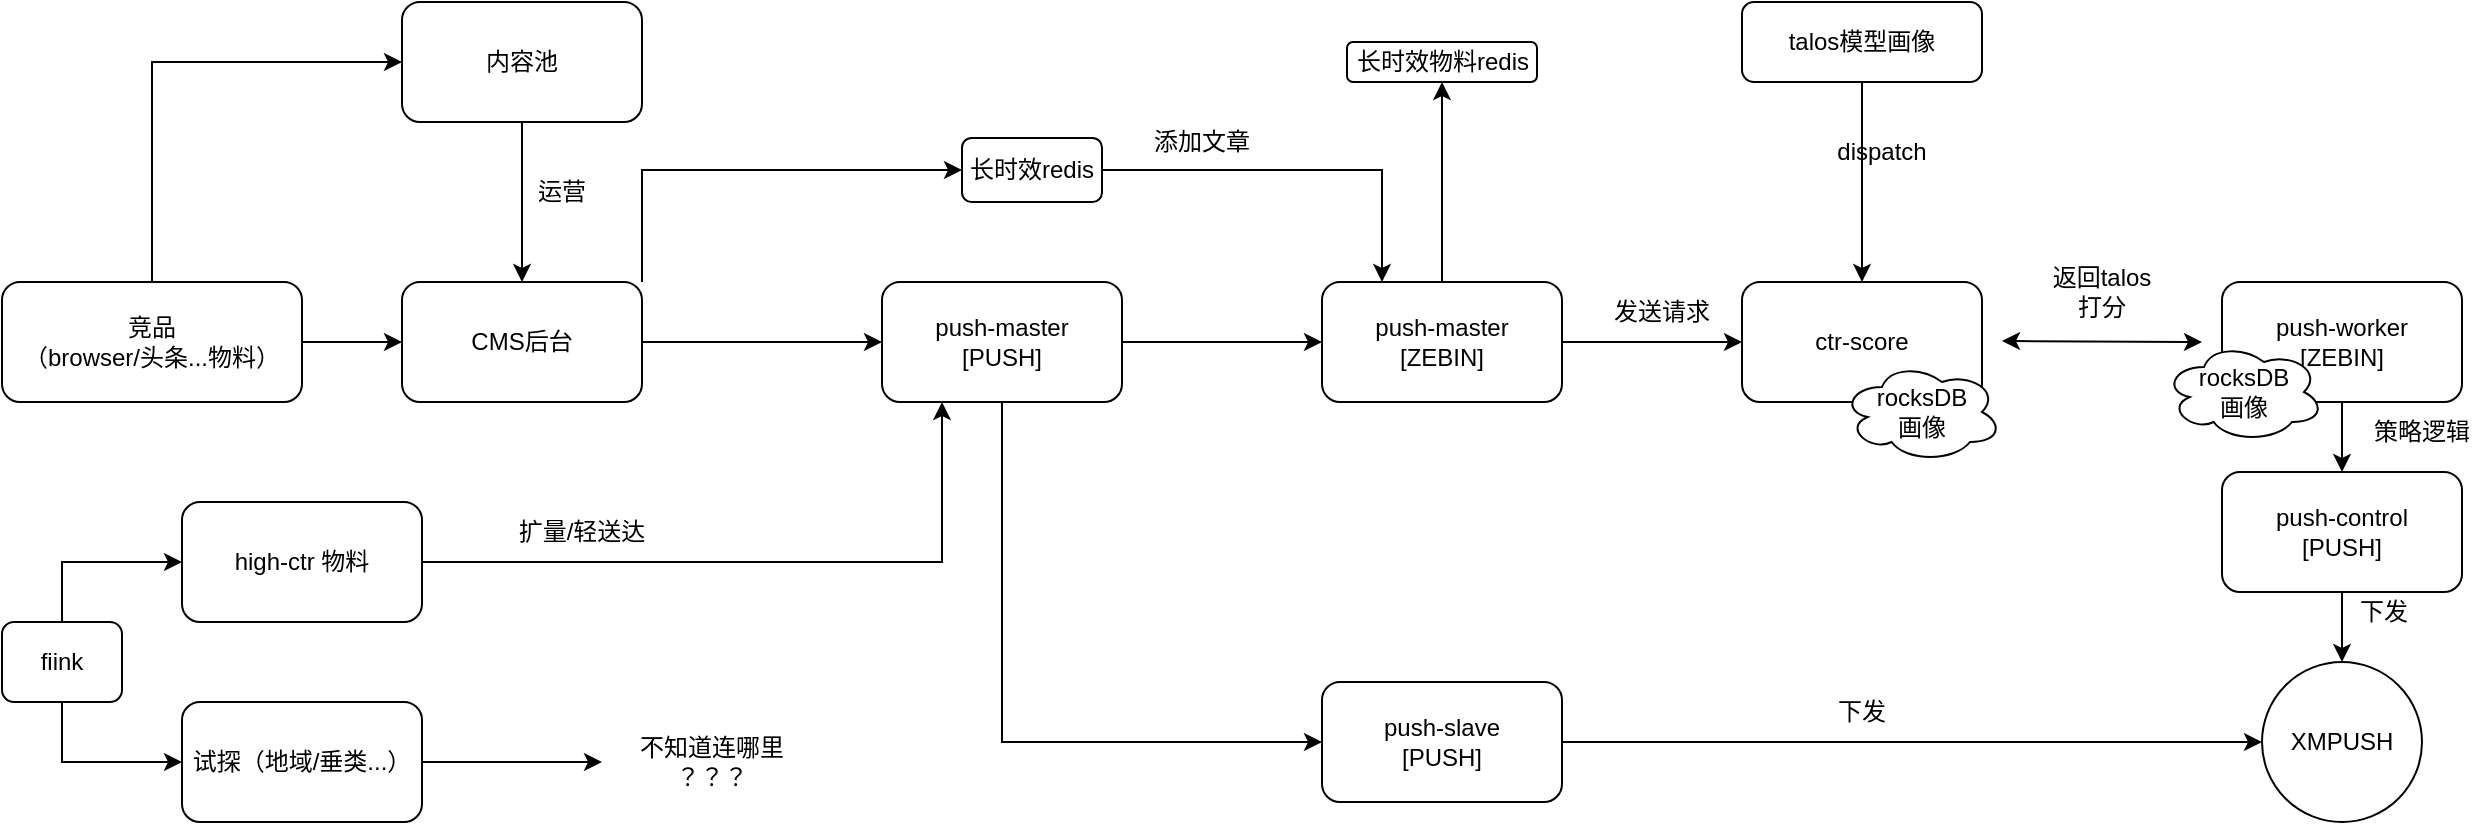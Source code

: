 <mxfile version="16.2.7" type="github">
  <diagram id="DitLQs0JtN2Mt3FmFzSz" name="Page-1">
    <mxGraphModel dx="1334" dy="806" grid="1" gridSize="10" guides="1" tooltips="1" connect="1" arrows="1" fold="1" page="1" pageScale="1" pageWidth="827" pageHeight="1169" math="0" shadow="0">
      <root>
        <mxCell id="0" />
        <mxCell id="1" parent="0" />
        <mxCell id="1dthCgxFfcsSectLN79W-5" style="edgeStyle=orthogonalEdgeStyle;rounded=0;orthogonalLoop=1;jettySize=auto;html=1;exitX=0.5;exitY=0;exitDx=0;exitDy=0;entryX=0;entryY=0.5;entryDx=0;entryDy=0;" edge="1" parent="1" source="1dthCgxFfcsSectLN79W-1" target="1dthCgxFfcsSectLN79W-2">
          <mxGeometry relative="1" as="geometry" />
        </mxCell>
        <mxCell id="1dthCgxFfcsSectLN79W-6" style="edgeStyle=orthogonalEdgeStyle;rounded=0;orthogonalLoop=1;jettySize=auto;html=1;exitX=1;exitY=0.5;exitDx=0;exitDy=0;entryX=0;entryY=0.5;entryDx=0;entryDy=0;" edge="1" parent="1" source="1dthCgxFfcsSectLN79W-1" target="1dthCgxFfcsSectLN79W-3">
          <mxGeometry relative="1" as="geometry" />
        </mxCell>
        <mxCell id="1dthCgxFfcsSectLN79W-1" value="竞品&lt;br style=&quot;box-sizing: content-box ; margin: 0px ; padding: 0px&quot;&gt;（browser/头条...物料）" style="rounded=1;whiteSpace=wrap;html=1;" vertex="1" parent="1">
          <mxGeometry x="20" y="150" width="150" height="60" as="geometry" />
        </mxCell>
        <mxCell id="1dthCgxFfcsSectLN79W-4" style="edgeStyle=orthogonalEdgeStyle;rounded=0;orthogonalLoop=1;jettySize=auto;html=1;exitX=0.5;exitY=1;exitDx=0;exitDy=0;entryX=0.5;entryY=0;entryDx=0;entryDy=0;" edge="1" parent="1" source="1dthCgxFfcsSectLN79W-2" target="1dthCgxFfcsSectLN79W-3">
          <mxGeometry relative="1" as="geometry" />
        </mxCell>
        <mxCell id="1dthCgxFfcsSectLN79W-2" value="内容池" style="rounded=1;whiteSpace=wrap;html=1;" vertex="1" parent="1">
          <mxGeometry x="220" y="10" width="120" height="60" as="geometry" />
        </mxCell>
        <mxCell id="1dthCgxFfcsSectLN79W-12" style="edgeStyle=orthogonalEdgeStyle;rounded=0;orthogonalLoop=1;jettySize=auto;html=1;exitX=1;exitY=0.5;exitDx=0;exitDy=0;" edge="1" parent="1" source="1dthCgxFfcsSectLN79W-3" target="1dthCgxFfcsSectLN79W-9">
          <mxGeometry relative="1" as="geometry" />
        </mxCell>
        <mxCell id="1dthCgxFfcsSectLN79W-32" style="edgeStyle=orthogonalEdgeStyle;rounded=0;orthogonalLoop=1;jettySize=auto;html=1;exitX=1;exitY=0;exitDx=0;exitDy=0;entryX=0;entryY=0.5;entryDx=0;entryDy=0;" edge="1" parent="1" source="1dthCgxFfcsSectLN79W-3" target="1dthCgxFfcsSectLN79W-17">
          <mxGeometry relative="1" as="geometry" />
        </mxCell>
        <mxCell id="1dthCgxFfcsSectLN79W-3" value="CMS后台" style="rounded=1;whiteSpace=wrap;html=1;" vertex="1" parent="1">
          <mxGeometry x="220" y="150" width="120" height="60" as="geometry" />
        </mxCell>
        <mxCell id="1dthCgxFfcsSectLN79W-7" value="运营" style="text;html=1;strokeColor=none;fillColor=none;align=center;verticalAlign=middle;whiteSpace=wrap;rounded=0;" vertex="1" parent="1">
          <mxGeometry x="270" y="90" width="60" height="30" as="geometry" />
        </mxCell>
        <mxCell id="1dthCgxFfcsSectLN79W-37" style="edgeStyle=orthogonalEdgeStyle;rounded=0;orthogonalLoop=1;jettySize=auto;html=1;exitX=1;exitY=0.5;exitDx=0;exitDy=0;entryX=0;entryY=0.5;entryDx=0;entryDy=0;" edge="1" parent="1" source="1dthCgxFfcsSectLN79W-9" target="1dthCgxFfcsSectLN79W-10">
          <mxGeometry relative="1" as="geometry" />
        </mxCell>
        <mxCell id="1dthCgxFfcsSectLN79W-38" style="edgeStyle=orthogonalEdgeStyle;rounded=0;orthogonalLoop=1;jettySize=auto;html=1;exitX=0.5;exitY=1;exitDx=0;exitDy=0;entryX=0;entryY=0.5;entryDx=0;entryDy=0;" edge="1" parent="1" source="1dthCgxFfcsSectLN79W-9" target="1dthCgxFfcsSectLN79W-11">
          <mxGeometry relative="1" as="geometry" />
        </mxCell>
        <mxCell id="1dthCgxFfcsSectLN79W-9" value="push-master&lt;br&gt;[PUSH]" style="rounded=1;whiteSpace=wrap;html=1;" vertex="1" parent="1">
          <mxGeometry x="460" y="150" width="120" height="60" as="geometry" />
        </mxCell>
        <mxCell id="1dthCgxFfcsSectLN79W-35" style="edgeStyle=orthogonalEdgeStyle;rounded=0;orthogonalLoop=1;jettySize=auto;html=1;exitX=0.5;exitY=0;exitDx=0;exitDy=0;entryX=0.5;entryY=1;entryDx=0;entryDy=0;" edge="1" parent="1" source="1dthCgxFfcsSectLN79W-10" target="1dthCgxFfcsSectLN79W-24">
          <mxGeometry relative="1" as="geometry" />
        </mxCell>
        <mxCell id="1dthCgxFfcsSectLN79W-44" style="edgeStyle=orthogonalEdgeStyle;rounded=0;orthogonalLoop=1;jettySize=auto;html=1;exitX=1;exitY=0.5;exitDx=0;exitDy=0;" edge="1" parent="1" source="1dthCgxFfcsSectLN79W-10">
          <mxGeometry relative="1" as="geometry">
            <mxPoint x="890" y="180" as="targetPoint" />
          </mxGeometry>
        </mxCell>
        <mxCell id="1dthCgxFfcsSectLN79W-10" value="&lt;span&gt;push-master&lt;/span&gt;&lt;br&gt;&lt;span&gt;[ZEBIN]&lt;/span&gt;" style="rounded=1;whiteSpace=wrap;html=1;" vertex="1" parent="1">
          <mxGeometry x="680" y="150" width="120" height="60" as="geometry" />
        </mxCell>
        <mxCell id="1dthCgxFfcsSectLN79W-49" style="edgeStyle=orthogonalEdgeStyle;rounded=0;orthogonalLoop=1;jettySize=auto;html=1;exitX=1;exitY=0.5;exitDx=0;exitDy=0;entryX=0;entryY=0.5;entryDx=0;entryDy=0;" edge="1" parent="1" source="1dthCgxFfcsSectLN79W-11" target="1dthCgxFfcsSectLN79W-70">
          <mxGeometry relative="1" as="geometry">
            <mxPoint x="850" y="380" as="targetPoint" />
          </mxGeometry>
        </mxCell>
        <mxCell id="1dthCgxFfcsSectLN79W-11" value="push-slave&lt;br&gt;[PUSH]" style="rounded=1;whiteSpace=wrap;html=1;" vertex="1" parent="1">
          <mxGeometry x="680" y="350" width="120" height="60" as="geometry" />
        </mxCell>
        <mxCell id="1dthCgxFfcsSectLN79W-40" style="edgeStyle=orthogonalEdgeStyle;rounded=0;orthogonalLoop=1;jettySize=auto;html=1;exitX=1;exitY=0.5;exitDx=0;exitDy=0;entryX=0.25;entryY=0;entryDx=0;entryDy=0;" edge="1" parent="1" source="1dthCgxFfcsSectLN79W-17" target="1dthCgxFfcsSectLN79W-10">
          <mxGeometry relative="1" as="geometry" />
        </mxCell>
        <mxCell id="1dthCgxFfcsSectLN79W-17" value="长时效redis" style="rounded=1;whiteSpace=wrap;html=1;" vertex="1" parent="1">
          <mxGeometry x="500" y="78" width="70" height="32" as="geometry" />
        </mxCell>
        <mxCell id="1dthCgxFfcsSectLN79W-24" value="长时效物料redis" style="rounded=1;whiteSpace=wrap;html=1;" vertex="1" parent="1">
          <mxGeometry x="692.5" y="30" width="95" height="20" as="geometry" />
        </mxCell>
        <mxCell id="1dthCgxFfcsSectLN79W-23" value="添加文章" style="text;html=1;strokeColor=none;fillColor=none;align=center;verticalAlign=middle;whiteSpace=wrap;rounded=0;" vertex="1" parent="1">
          <mxGeometry x="590" y="65" width="60" height="30" as="geometry" />
        </mxCell>
        <mxCell id="1dthCgxFfcsSectLN79W-47" style="edgeStyle=orthogonalEdgeStyle;rounded=0;orthogonalLoop=1;jettySize=auto;html=1;exitX=0.5;exitY=1;exitDx=0;exitDy=0;" edge="1" parent="1" target="1dthCgxFfcsSectLN79W-46">
          <mxGeometry relative="1" as="geometry">
            <mxPoint x="890" y="210" as="sourcePoint" />
          </mxGeometry>
        </mxCell>
        <mxCell id="1dthCgxFfcsSectLN79W-42" value="ctr-score" style="rounded=1;whiteSpace=wrap;html=1;" vertex="1" parent="1">
          <mxGeometry x="890" y="150" width="120" height="60" as="geometry" />
        </mxCell>
        <mxCell id="1dthCgxFfcsSectLN79W-48" style="edgeStyle=orthogonalEdgeStyle;rounded=0;orthogonalLoop=1;jettySize=auto;html=1;exitX=0.5;exitY=1;exitDx=0;exitDy=0;" edge="1" parent="1" source="1dthCgxFfcsSectLN79W-46">
          <mxGeometry relative="1" as="geometry">
            <mxPoint x="890" y="340" as="targetPoint" />
          </mxGeometry>
        </mxCell>
        <mxCell id="1dthCgxFfcsSectLN79W-59" style="edgeStyle=orthogonalEdgeStyle;rounded=0;orthogonalLoop=1;jettySize=auto;html=1;exitX=0.5;exitY=0;exitDx=0;exitDy=0;" edge="1" parent="1" source="1dthCgxFfcsSectLN79W-50" target="1dthCgxFfcsSectLN79W-52">
          <mxGeometry relative="1" as="geometry" />
        </mxCell>
        <mxCell id="1dthCgxFfcsSectLN79W-60" style="edgeStyle=orthogonalEdgeStyle;rounded=0;orthogonalLoop=1;jettySize=auto;html=1;exitX=0.5;exitY=1;exitDx=0;exitDy=0;" edge="1" parent="1" source="1dthCgxFfcsSectLN79W-50" target="1dthCgxFfcsSectLN79W-53">
          <mxGeometry relative="1" as="geometry" />
        </mxCell>
        <mxCell id="1dthCgxFfcsSectLN79W-50" value="fiink" style="rounded=1;whiteSpace=wrap;html=1;" vertex="1" parent="1">
          <mxGeometry x="20" y="320" width="60" height="40" as="geometry" />
        </mxCell>
        <mxCell id="1dthCgxFfcsSectLN79W-61" style="edgeStyle=orthogonalEdgeStyle;rounded=0;orthogonalLoop=1;jettySize=auto;html=1;exitX=1;exitY=0.5;exitDx=0;exitDy=0;entryX=0.25;entryY=1;entryDx=0;entryDy=0;" edge="1" parent="1" source="1dthCgxFfcsSectLN79W-52" target="1dthCgxFfcsSectLN79W-9">
          <mxGeometry relative="1" as="geometry" />
        </mxCell>
        <mxCell id="1dthCgxFfcsSectLN79W-52" value="high-ctr 物料" style="rounded=1;whiteSpace=wrap;html=1;" vertex="1" parent="1">
          <mxGeometry x="110" y="260" width="120" height="60" as="geometry" />
        </mxCell>
        <mxCell id="1dthCgxFfcsSectLN79W-63" style="edgeStyle=orthogonalEdgeStyle;rounded=0;orthogonalLoop=1;jettySize=auto;html=1;exitX=1;exitY=0.5;exitDx=0;exitDy=0;" edge="1" parent="1" source="1dthCgxFfcsSectLN79W-53">
          <mxGeometry relative="1" as="geometry">
            <mxPoint x="320" y="390" as="targetPoint" />
          </mxGeometry>
        </mxCell>
        <mxCell id="1dthCgxFfcsSectLN79W-53" value="试探（地域/垂类...）" style="rounded=1;whiteSpace=wrap;html=1;" vertex="1" parent="1">
          <mxGeometry x="110" y="360" width="120" height="60" as="geometry" />
        </mxCell>
        <mxCell id="1dthCgxFfcsSectLN79W-54" value="发送请求" style="text;html=1;strokeColor=none;fillColor=none;align=center;verticalAlign=middle;whiteSpace=wrap;rounded=0;" vertex="1" parent="1">
          <mxGeometry x="820" y="150" width="60" height="30" as="geometry" />
        </mxCell>
        <mxCell id="1dthCgxFfcsSectLN79W-58" value="策略逻辑" style="text;html=1;strokeColor=none;fillColor=none;align=center;verticalAlign=middle;whiteSpace=wrap;rounded=0;" vertex="1" parent="1">
          <mxGeometry x="1200" y="210" width="60" height="30" as="geometry" />
        </mxCell>
        <mxCell id="1dthCgxFfcsSectLN79W-62" value="扩量/轻送达" style="text;html=1;strokeColor=none;fillColor=none;align=center;verticalAlign=middle;whiteSpace=wrap;rounded=0;" vertex="1" parent="1">
          <mxGeometry x="260" y="260" width="100" height="30" as="geometry" />
        </mxCell>
        <mxCell id="1dthCgxFfcsSectLN79W-64" value="不知道连哪里&lt;br&gt;？？？" style="text;html=1;strokeColor=none;fillColor=none;align=center;verticalAlign=middle;whiteSpace=wrap;rounded=0;" vertex="1" parent="1">
          <mxGeometry x="320" y="375" width="110" height="30" as="geometry" />
        </mxCell>
        <mxCell id="1dthCgxFfcsSectLN79W-74" style="edgeStyle=orthogonalEdgeStyle;rounded=0;orthogonalLoop=1;jettySize=auto;html=1;exitX=0.5;exitY=1;exitDx=0;exitDy=0;entryX=0.5;entryY=0;entryDx=0;entryDy=0;" edge="1" parent="1" source="1dthCgxFfcsSectLN79W-69" target="1dthCgxFfcsSectLN79W-71">
          <mxGeometry relative="1" as="geometry" />
        </mxCell>
        <mxCell id="1dthCgxFfcsSectLN79W-69" value="&lt;span&gt;push-worker&lt;/span&gt;&lt;br&gt;&lt;span&gt;[ZEBIN]&lt;/span&gt;" style="rounded=1;whiteSpace=wrap;html=1;" vertex="1" parent="1">
          <mxGeometry x="1130" y="150" width="120" height="60" as="geometry" />
        </mxCell>
        <mxCell id="1dthCgxFfcsSectLN79W-70" value="XMPUSH" style="ellipse;whiteSpace=wrap;html=1;aspect=fixed;" vertex="1" parent="1">
          <mxGeometry x="1150" y="340" width="80" height="80" as="geometry" />
        </mxCell>
        <mxCell id="1dthCgxFfcsSectLN79W-75" style="edgeStyle=orthogonalEdgeStyle;rounded=0;orthogonalLoop=1;jettySize=auto;html=1;exitX=0.5;exitY=1;exitDx=0;exitDy=0;" edge="1" parent="1" source="1dthCgxFfcsSectLN79W-71" target="1dthCgxFfcsSectLN79W-70">
          <mxGeometry relative="1" as="geometry" />
        </mxCell>
        <mxCell id="1dthCgxFfcsSectLN79W-71" value="push-control&lt;br&gt;[PUSH]" style="rounded=1;whiteSpace=wrap;html=1;" vertex="1" parent="1">
          <mxGeometry x="1130" y="245" width="120" height="60" as="geometry" />
        </mxCell>
        <mxCell id="1dthCgxFfcsSectLN79W-72" value="" style="endArrow=classic;startArrow=classic;html=1;rounded=0;entryX=0;entryY=0.5;entryDx=0;entryDy=0;" edge="1" parent="1">
          <mxGeometry width="50" height="50" relative="1" as="geometry">
            <mxPoint x="1020" y="179.5" as="sourcePoint" />
            <mxPoint x="1120" y="180" as="targetPoint" />
          </mxGeometry>
        </mxCell>
        <mxCell id="1dthCgxFfcsSectLN79W-73" value="返回talos打分" style="text;html=1;strokeColor=none;fillColor=none;align=center;verticalAlign=middle;whiteSpace=wrap;rounded=0;" vertex="1" parent="1">
          <mxGeometry x="1040" y="140" width="60" height="30" as="geometry" />
        </mxCell>
        <mxCell id="1dthCgxFfcsSectLN79W-78" value="下发" style="text;html=1;strokeColor=none;fillColor=none;align=center;verticalAlign=middle;whiteSpace=wrap;rounded=0;" vertex="1" parent="1">
          <mxGeometry x="920" y="350" width="60" height="30" as="geometry" />
        </mxCell>
        <mxCell id="1dthCgxFfcsSectLN79W-79" value="下发" style="text;html=1;strokeColor=none;fillColor=none;align=center;verticalAlign=middle;whiteSpace=wrap;rounded=0;" vertex="1" parent="1">
          <mxGeometry x="1181" y="300" width="60" height="30" as="geometry" />
        </mxCell>
        <mxCell id="1dthCgxFfcsSectLN79W-82" value="&lt;span&gt;rocksDB&lt;/span&gt;&lt;br&gt;&lt;span&gt;画像&lt;/span&gt;" style="ellipse;shape=cloud;whiteSpace=wrap;html=1;" vertex="1" parent="1">
          <mxGeometry x="940" y="190" width="80" height="50" as="geometry" />
        </mxCell>
        <mxCell id="1dthCgxFfcsSectLN79W-83" value="&lt;span&gt;rocksDB&lt;/span&gt;&lt;br&gt;&lt;span&gt;画像&lt;/span&gt;" style="ellipse;shape=cloud;whiteSpace=wrap;html=1;" vertex="1" parent="1">
          <mxGeometry x="1101" y="180" width="80" height="50" as="geometry" />
        </mxCell>
        <mxCell id="1dthCgxFfcsSectLN79W-85" style="edgeStyle=orthogonalEdgeStyle;rounded=0;orthogonalLoop=1;jettySize=auto;html=1;exitX=0.5;exitY=1;exitDx=0;exitDy=0;" edge="1" parent="1" source="1dthCgxFfcsSectLN79W-84" target="1dthCgxFfcsSectLN79W-42">
          <mxGeometry relative="1" as="geometry" />
        </mxCell>
        <mxCell id="1dthCgxFfcsSectLN79W-84" value="talos模型画像" style="rounded=1;whiteSpace=wrap;html=1;" vertex="1" parent="1">
          <mxGeometry x="890" y="10" width="120" height="40" as="geometry" />
        </mxCell>
        <mxCell id="1dthCgxFfcsSectLN79W-86" value="dispatch" style="text;html=1;strokeColor=none;fillColor=none;align=center;verticalAlign=middle;whiteSpace=wrap;rounded=0;" vertex="1" parent="1">
          <mxGeometry x="930" y="70" width="60" height="30" as="geometry" />
        </mxCell>
      </root>
    </mxGraphModel>
  </diagram>
</mxfile>
